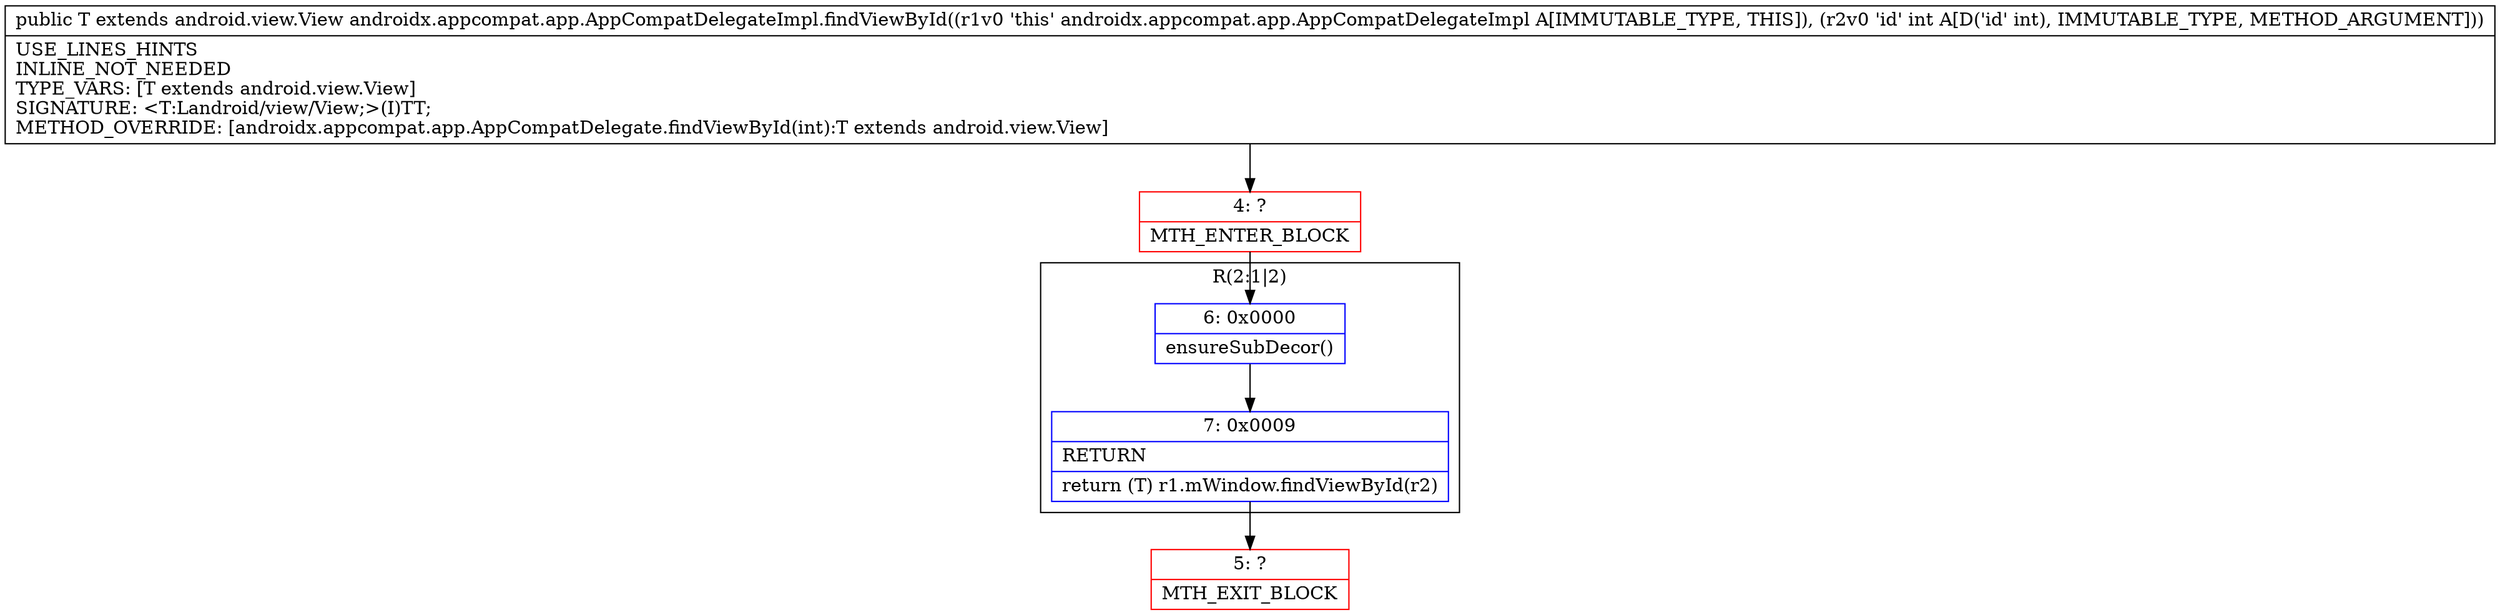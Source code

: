 digraph "CFG forandroidx.appcompat.app.AppCompatDelegateImpl.findViewById(I)Landroid\/view\/View;" {
subgraph cluster_Region_1273642390 {
label = "R(2:1|2)";
node [shape=record,color=blue];
Node_6 [shape=record,label="{6\:\ 0x0000|ensureSubDecor()\l}"];
Node_7 [shape=record,label="{7\:\ 0x0009|RETURN\l|return (T) r1.mWindow.findViewById(r2)\l}"];
}
Node_4 [shape=record,color=red,label="{4\:\ ?|MTH_ENTER_BLOCK\l}"];
Node_5 [shape=record,color=red,label="{5\:\ ?|MTH_EXIT_BLOCK\l}"];
MethodNode[shape=record,label="{public T extends android.view.View androidx.appcompat.app.AppCompatDelegateImpl.findViewById((r1v0 'this' androidx.appcompat.app.AppCompatDelegateImpl A[IMMUTABLE_TYPE, THIS]), (r2v0 'id' int A[D('id' int), IMMUTABLE_TYPE, METHOD_ARGUMENT]))  | USE_LINES_HINTS\lINLINE_NOT_NEEDED\lTYPE_VARS: [T extends android.view.View]\lSIGNATURE: \<T:Landroid\/view\/View;\>(I)TT;\lMETHOD_OVERRIDE: [androidx.appcompat.app.AppCompatDelegate.findViewById(int):T extends android.view.View]\l}"];
MethodNode -> Node_4;Node_6 -> Node_7;
Node_7 -> Node_5;
Node_4 -> Node_6;
}

